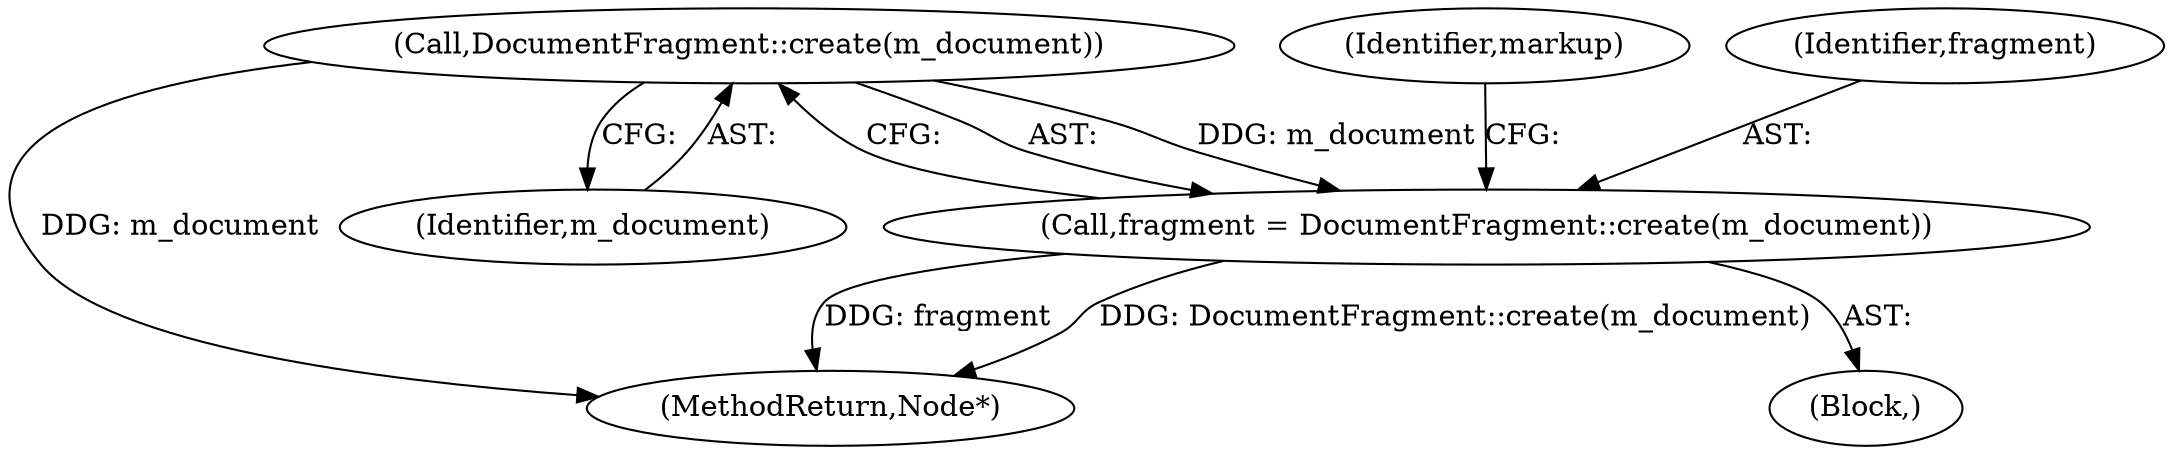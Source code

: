 digraph "0_Chrome_73edae623529f04c668268de49d00324b96166a2_8@API" {
"1000126" [label="(Call,DocumentFragment::create(m_document))"];
"1000124" [label="(Call,fragment = DocumentFragment::create(m_document))"];
"1000124" [label="(Call,fragment = DocumentFragment::create(m_document))"];
"1000129" [label="(Identifier,markup)"];
"1000126" [label="(Call,DocumentFragment::create(m_document))"];
"1000250" [label="(MethodReturn,Node*)"];
"1000107" [label="(Block,)"];
"1000125" [label="(Identifier,fragment)"];
"1000127" [label="(Identifier,m_document)"];
"1000126" -> "1000124"  [label="AST: "];
"1000126" -> "1000127"  [label="CFG: "];
"1000127" -> "1000126"  [label="AST: "];
"1000124" -> "1000126"  [label="CFG: "];
"1000126" -> "1000250"  [label="DDG: m_document"];
"1000126" -> "1000124"  [label="DDG: m_document"];
"1000124" -> "1000107"  [label="AST: "];
"1000125" -> "1000124"  [label="AST: "];
"1000129" -> "1000124"  [label="CFG: "];
"1000124" -> "1000250"  [label="DDG: DocumentFragment::create(m_document)"];
"1000124" -> "1000250"  [label="DDG: fragment"];
}
